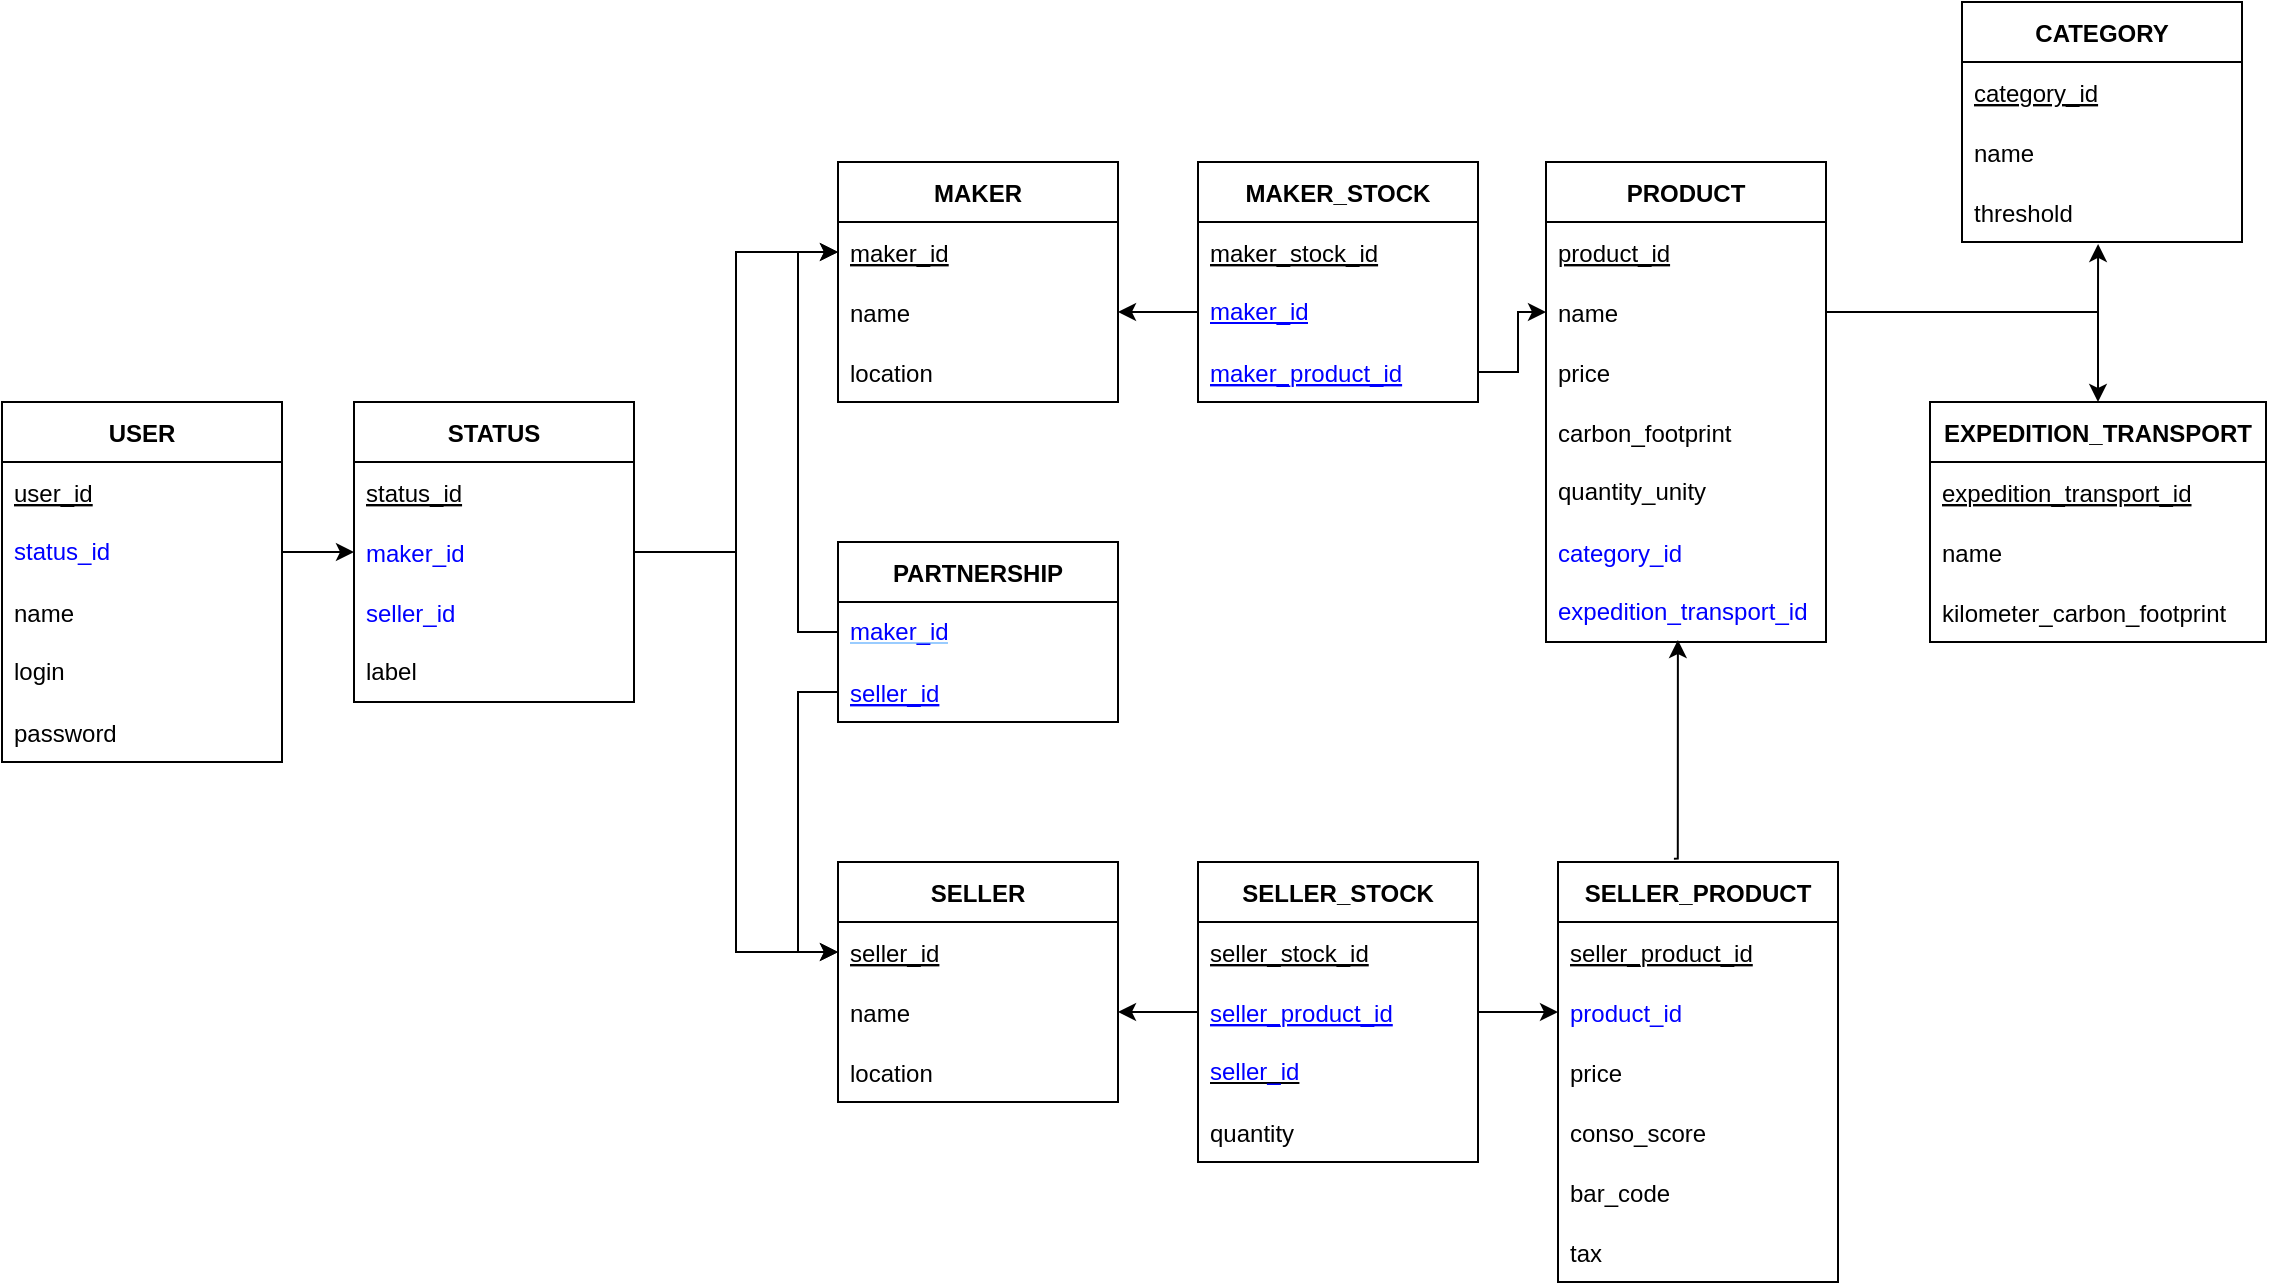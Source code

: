 <mxfile version="20.8.3" type="device" pages="2"><diagram id="e80RZ3EerNKfGy-aor2i" name="bdd"><mxGraphModel dx="2133" dy="836" grid="1" gridSize="10" guides="1" tooltips="1" connect="1" arrows="1" fold="1" page="1" pageScale="1" pageWidth="827" pageHeight="1169" math="0" shadow="0"><root><mxCell id="0"/><mxCell id="1" parent="0"/><mxCell id="RWyu7YpVY7A9vmyi3Nfw-1" value="SELLER" style="swimlane;fontStyle=1;childLayout=stackLayout;horizontal=1;startSize=30;horizontalStack=0;resizeParent=1;resizeParentMax=0;resizeLast=0;collapsible=1;marginBottom=0;" parent="1" vertex="1"><mxGeometry x="-80" y="590" width="140" height="120" as="geometry"><mxRectangle x="340" y="310" width="60" height="30" as="alternateBounds"/></mxGeometry></mxCell><mxCell id="RWyu7YpVY7A9vmyi3Nfw-2" value="seller_id" style="text;strokeColor=none;fillColor=none;align=left;verticalAlign=middle;spacingLeft=4;spacingRight=4;overflow=hidden;points=[[0,0.5],[1,0.5]];portConstraint=eastwest;rotatable=0;fontStyle=4" parent="RWyu7YpVY7A9vmyi3Nfw-1" vertex="1"><mxGeometry y="30" width="140" height="30" as="geometry"/></mxCell><mxCell id="RWyu7YpVY7A9vmyi3Nfw-3" value="name" style="text;strokeColor=none;fillColor=none;align=left;verticalAlign=middle;spacingLeft=4;spacingRight=4;overflow=hidden;points=[[0,0.5],[1,0.5]];portConstraint=eastwest;rotatable=0;" parent="RWyu7YpVY7A9vmyi3Nfw-1" vertex="1"><mxGeometry y="60" width="140" height="30" as="geometry"/></mxCell><mxCell id="RWyu7YpVY7A9vmyi3Nfw-4" value="location" style="text;strokeColor=none;fillColor=none;align=left;verticalAlign=middle;spacingLeft=4;spacingRight=4;overflow=hidden;points=[[0,0.5],[1,0.5]];portConstraint=eastwest;rotatable=0;" parent="RWyu7YpVY7A9vmyi3Nfw-1" vertex="1"><mxGeometry y="90" width="140" height="30" as="geometry"/></mxCell><mxCell id="RWyu7YpVY7A9vmyi3Nfw-6" value="MAKER" style="swimlane;fontStyle=1;childLayout=stackLayout;horizontal=1;startSize=30;horizontalStack=0;resizeParent=1;resizeParentMax=0;resizeLast=0;collapsible=1;marginBottom=0;" parent="1" vertex="1"><mxGeometry x="-80" y="240" width="140" height="120" as="geometry"><mxRectangle x="340" y="310" width="60" height="30" as="alternateBounds"/></mxGeometry></mxCell><mxCell id="RWyu7YpVY7A9vmyi3Nfw-7" value="maker_id" style="text;strokeColor=none;fillColor=none;align=left;verticalAlign=middle;spacingLeft=4;spacingRight=4;overflow=hidden;points=[[0,0.5],[1,0.5]];portConstraint=eastwest;rotatable=0;fontStyle=4" parent="RWyu7YpVY7A9vmyi3Nfw-6" vertex="1"><mxGeometry y="30" width="140" height="30" as="geometry"/></mxCell><mxCell id="RWyu7YpVY7A9vmyi3Nfw-8" value="name" style="text;strokeColor=none;fillColor=none;align=left;verticalAlign=middle;spacingLeft=4;spacingRight=4;overflow=hidden;points=[[0,0.5],[1,0.5]];portConstraint=eastwest;rotatable=0;" parent="RWyu7YpVY7A9vmyi3Nfw-6" vertex="1"><mxGeometry y="60" width="140" height="30" as="geometry"/></mxCell><mxCell id="RWyu7YpVY7A9vmyi3Nfw-9" value="location" style="text;strokeColor=none;fillColor=none;align=left;verticalAlign=middle;spacingLeft=4;spacingRight=4;overflow=hidden;points=[[0,0.5],[1,0.5]];portConstraint=eastwest;rotatable=0;" parent="RWyu7YpVY7A9vmyi3Nfw-6" vertex="1"><mxGeometry y="90" width="140" height="30" as="geometry"/></mxCell><mxCell id="RWyu7YpVY7A9vmyi3Nfw-11" value="SELLER_STOCK" style="swimlane;fontStyle=1;childLayout=stackLayout;horizontal=1;startSize=30;horizontalStack=0;resizeParent=1;resizeParentMax=0;resizeLast=0;collapsible=1;marginBottom=0;" parent="1" vertex="1"><mxGeometry x="100" y="590" width="140" height="150" as="geometry"><mxRectangle x="340" y="310" width="60" height="30" as="alternateBounds"/></mxGeometry></mxCell><mxCell id="RWyu7YpVY7A9vmyi3Nfw-12" value="seller_stock_id" style="text;strokeColor=none;fillColor=none;align=left;verticalAlign=middle;spacingLeft=4;spacingRight=4;overflow=hidden;points=[[0,0.5],[1,0.5]];portConstraint=eastwest;rotatable=0;fontStyle=4" parent="RWyu7YpVY7A9vmyi3Nfw-11" vertex="1"><mxGeometry y="30" width="140" height="30" as="geometry"/></mxCell><mxCell id="RWyu7YpVY7A9vmyi3Nfw-13" value="seller_product_id" style="text;strokeColor=none;fillColor=none;align=left;verticalAlign=middle;spacingLeft=4;spacingRight=4;overflow=hidden;points=[[0,0.5],[1,0.5]];portConstraint=eastwest;rotatable=0;fontColor=#0000FF;fontStyle=4" parent="RWyu7YpVY7A9vmyi3Nfw-11" vertex="1"><mxGeometry y="60" width="140" height="30" as="geometry"/></mxCell><mxCell id="Lx4Bh2GBRaXwI-jNvzFy-2" value="&lt;font color=&quot;#0000ff&quot;&gt;seller_id&lt;/font&gt;" style="text;strokeColor=none;fillColor=none;align=left;verticalAlign=middle;spacingLeft=4;spacingRight=4;overflow=hidden;points=[[0,0.5],[1,0.5]];portConstraint=eastwest;rotatable=0;whiteSpace=wrap;html=1;fontSize=12;fontColor=#000000;fontStyle=4" parent="RWyu7YpVY7A9vmyi3Nfw-11" vertex="1"><mxGeometry y="90" width="140" height="30" as="geometry"/></mxCell><mxCell id="RWyu7YpVY7A9vmyi3Nfw-29" value="quantity" style="text;strokeColor=none;fillColor=none;align=left;verticalAlign=middle;spacingLeft=4;spacingRight=4;overflow=hidden;points=[[0,0.5],[1,0.5]];portConstraint=eastwest;rotatable=0;" parent="RWyu7YpVY7A9vmyi3Nfw-11" vertex="1"><mxGeometry y="120" width="140" height="30" as="geometry"/></mxCell><mxCell id="RWyu7YpVY7A9vmyi3Nfw-17" value="PRODUCT" style="swimlane;fontStyle=1;childLayout=stackLayout;horizontal=1;startSize=30;horizontalStack=0;resizeParent=1;resizeParentMax=0;resizeLast=0;collapsible=1;marginBottom=0;" parent="1" vertex="1"><mxGeometry x="274" y="240" width="140" height="240" as="geometry"><mxRectangle x="340" y="310" width="60" height="30" as="alternateBounds"/></mxGeometry></mxCell><mxCell id="RWyu7YpVY7A9vmyi3Nfw-18" value="product_id" style="text;strokeColor=none;fillColor=none;align=left;verticalAlign=middle;spacingLeft=4;spacingRight=4;overflow=hidden;points=[[0,0.5],[1,0.5]];portConstraint=eastwest;rotatable=0;fontStyle=4" parent="RWyu7YpVY7A9vmyi3Nfw-17" vertex="1"><mxGeometry y="30" width="140" height="30" as="geometry"/></mxCell><mxCell id="RWyu7YpVY7A9vmyi3Nfw-19" value="name" style="text;strokeColor=none;fillColor=none;align=left;verticalAlign=middle;spacingLeft=4;spacingRight=4;overflow=hidden;points=[[0,0.5],[1,0.5]];portConstraint=eastwest;rotatable=0;" parent="RWyu7YpVY7A9vmyi3Nfw-17" vertex="1"><mxGeometry y="60" width="140" height="30" as="geometry"/></mxCell><mxCell id="RWyu7YpVY7A9vmyi3Nfw-20" value="price" style="text;strokeColor=none;fillColor=none;align=left;verticalAlign=middle;spacingLeft=4;spacingRight=4;overflow=hidden;points=[[0,0.5],[1,0.5]];portConstraint=eastwest;rotatable=0;" parent="RWyu7YpVY7A9vmyi3Nfw-17" vertex="1"><mxGeometry y="90" width="140" height="30" as="geometry"/></mxCell><mxCell id="RWyu7YpVY7A9vmyi3Nfw-66" value="carbon_footprint" style="text;strokeColor=none;fillColor=none;align=left;verticalAlign=middle;spacingLeft=4;spacingRight=4;overflow=hidden;points=[[0,0.5],[1,0.5]];portConstraint=eastwest;rotatable=0;" parent="RWyu7YpVY7A9vmyi3Nfw-17" vertex="1"><mxGeometry y="120" width="140" height="30" as="geometry"/></mxCell><mxCell id="cd4m0utpGMSA-oPTEl2G-20" value="&lt;font color=&quot;#000000&quot;&gt;quantity_unity&lt;/font&gt;" style="text;strokeColor=none;fillColor=none;align=left;verticalAlign=middle;spacingLeft=4;spacingRight=4;overflow=hidden;points=[[0,0.5],[1,0.5]];portConstraint=eastwest;rotatable=0;whiteSpace=wrap;html=1;fontColor=#0000FF;" parent="RWyu7YpVY7A9vmyi3Nfw-17" vertex="1"><mxGeometry y="150" width="140" height="30" as="geometry"/></mxCell><mxCell id="RWyu7YpVY7A9vmyi3Nfw-37" value="category_id" style="text;strokeColor=none;fillColor=none;align=left;verticalAlign=middle;spacingLeft=4;spacingRight=4;overflow=hidden;points=[[0,0.5],[1,0.5]];portConstraint=eastwest;rotatable=0;fontColor=#0000FF;" parent="RWyu7YpVY7A9vmyi3Nfw-17" vertex="1"><mxGeometry y="180" width="140" height="30" as="geometry"/></mxCell><mxCell id="cd4m0utpGMSA-oPTEl2G-2" value="expedition_transport_id" style="text;strokeColor=none;fillColor=none;align=left;verticalAlign=middle;spacingLeft=4;spacingRight=4;overflow=hidden;points=[[0,0.5],[1,0.5]];portConstraint=eastwest;rotatable=0;whiteSpace=wrap;html=1;fontColor=#0000FF;" parent="RWyu7YpVY7A9vmyi3Nfw-17" vertex="1"><mxGeometry y="210" width="140" height="30" as="geometry"/></mxCell><mxCell id="RWyu7YpVY7A9vmyi3Nfw-22" value="PARTNERSHIP" style="swimlane;fontStyle=1;childLayout=stackLayout;horizontal=1;startSize=30;horizontalStack=0;resizeParent=1;resizeParentMax=0;resizeLast=0;collapsible=1;marginBottom=0;" parent="1" vertex="1"><mxGeometry x="-80" y="430" width="140" height="90" as="geometry"><mxRectangle x="340" y="310" width="60" height="30" as="alternateBounds"/></mxGeometry></mxCell><mxCell id="RWyu7YpVY7A9vmyi3Nfw-24" value="&lt;font color=&quot;#0000ff&quot;&gt;maker_id&lt;/font&gt;" style="text;strokeColor=none;fillColor=none;align=left;verticalAlign=middle;spacingLeft=4;spacingRight=4;overflow=hidden;points=[[0,0.5],[1,0.5]];portConstraint=eastwest;rotatable=0;html=1;fontColor=#99CCFF;fontStyle=4" parent="RWyu7YpVY7A9vmyi3Nfw-22" vertex="1"><mxGeometry y="30" width="140" height="30" as="geometry"/></mxCell><mxCell id="RWyu7YpVY7A9vmyi3Nfw-25" value="seller_id" style="text;strokeColor=none;fillColor=none;align=left;verticalAlign=middle;spacingLeft=4;spacingRight=4;overflow=hidden;points=[[0,0.5],[1,0.5]];portConstraint=eastwest;rotatable=0;fontColor=#0000FF;fontStyle=4" parent="RWyu7YpVY7A9vmyi3Nfw-22" vertex="1"><mxGeometry y="60" width="140" height="30" as="geometry"/></mxCell><mxCell id="RWyu7YpVY7A9vmyi3Nfw-32" value="CATEGORY" style="swimlane;fontStyle=1;childLayout=stackLayout;horizontal=1;startSize=30;horizontalStack=0;resizeParent=1;resizeParentMax=0;resizeLast=0;collapsible=1;marginBottom=0;" parent="1" vertex="1"><mxGeometry x="482" y="160" width="140" height="120" as="geometry"><mxRectangle x="340" y="310" width="60" height="30" as="alternateBounds"/></mxGeometry></mxCell><mxCell id="RWyu7YpVY7A9vmyi3Nfw-33" value="category_id" style="text;strokeColor=none;fillColor=none;align=left;verticalAlign=middle;spacingLeft=4;spacingRight=4;overflow=hidden;points=[[0,0.5],[1,0.5]];portConstraint=eastwest;rotatable=0;fontStyle=4" parent="RWyu7YpVY7A9vmyi3Nfw-32" vertex="1"><mxGeometry y="30" width="140" height="30" as="geometry"/></mxCell><mxCell id="RWyu7YpVY7A9vmyi3Nfw-34" value="name" style="text;strokeColor=none;fillColor=none;align=left;verticalAlign=middle;spacingLeft=4;spacingRight=4;overflow=hidden;points=[[0,0.5],[1,0.5]];portConstraint=eastwest;rotatable=0;" parent="RWyu7YpVY7A9vmyi3Nfw-32" vertex="1"><mxGeometry y="60" width="140" height="30" as="geometry"/></mxCell><mxCell id="RWyu7YpVY7A9vmyi3Nfw-35" value="threshold" style="text;strokeColor=none;fillColor=none;align=left;verticalAlign=middle;spacingLeft=4;spacingRight=4;overflow=hidden;points=[[0,0.5],[1,0.5]];portConstraint=eastwest;rotatable=0;" parent="RWyu7YpVY7A9vmyi3Nfw-32" vertex="1"><mxGeometry y="90" width="140" height="30" as="geometry"/></mxCell><mxCell id="RWyu7YpVY7A9vmyi3Nfw-44" style="edgeStyle=orthogonalEdgeStyle;rounded=0;orthogonalLoop=1;jettySize=auto;html=1;entryX=0;entryY=0.5;entryDx=0;entryDy=0;" parent="1" source="RWyu7YpVY7A9vmyi3Nfw-24" target="RWyu7YpVY7A9vmyi3Nfw-7" edge="1"><mxGeometry relative="1" as="geometry"/></mxCell><mxCell id="RWyu7YpVY7A9vmyi3Nfw-45" style="edgeStyle=orthogonalEdgeStyle;rounded=0;orthogonalLoop=1;jettySize=auto;html=1;entryX=0;entryY=0.5;entryDx=0;entryDy=0;" parent="1" source="RWyu7YpVY7A9vmyi3Nfw-25" target="RWyu7YpVY7A9vmyi3Nfw-2" edge="1"><mxGeometry relative="1" as="geometry"/></mxCell><mxCell id="cd4m0utpGMSA-oPTEl2G-19" style="edgeStyle=orthogonalEdgeStyle;rounded=0;orthogonalLoop=1;jettySize=auto;html=1;entryX=0.471;entryY=0.967;entryDx=0;entryDy=0;entryPerimeter=0;fontColor=#0000FF;exitX=0.414;exitY=-0.008;exitDx=0;exitDy=0;exitPerimeter=0;" parent="1" source="RWyu7YpVY7A9vmyi3Nfw-46" target="cd4m0utpGMSA-oPTEl2G-2" edge="1"><mxGeometry relative="1" as="geometry"><Array as="points"><mxPoint x="340" y="588"/></Array></mxGeometry></mxCell><mxCell id="RWyu7YpVY7A9vmyi3Nfw-46" value="SELLER_PRODUCT" style="swimlane;fontStyle=1;childLayout=stackLayout;horizontal=1;startSize=30;horizontalStack=0;resizeParent=1;resizeParentMax=0;resizeLast=0;collapsible=1;marginBottom=0;" parent="1" vertex="1"><mxGeometry x="280" y="590" width="140" height="210" as="geometry"><mxRectangle x="340" y="310" width="60" height="30" as="alternateBounds"/></mxGeometry></mxCell><mxCell id="RWyu7YpVY7A9vmyi3Nfw-47" value="seller_product_id" style="text;strokeColor=none;fillColor=none;align=left;verticalAlign=middle;spacingLeft=4;spacingRight=4;overflow=hidden;points=[[0,0.5],[1,0.5]];portConstraint=eastwest;rotatable=0;fontStyle=4" parent="RWyu7YpVY7A9vmyi3Nfw-46" vertex="1"><mxGeometry y="30" width="140" height="30" as="geometry"/></mxCell><mxCell id="RWyu7YpVY7A9vmyi3Nfw-48" value="product_id" style="text;strokeColor=none;fillColor=none;align=left;verticalAlign=middle;spacingLeft=4;spacingRight=4;overflow=hidden;points=[[0,0.5],[1,0.5]];portConstraint=eastwest;rotatable=0;fontColor=#0000FF;" parent="RWyu7YpVY7A9vmyi3Nfw-46" vertex="1"><mxGeometry y="60" width="140" height="30" as="geometry"/></mxCell><mxCell id="RWyu7YpVY7A9vmyi3Nfw-49" value="price" style="text;strokeColor=none;fillColor=none;align=left;verticalAlign=middle;spacingLeft=4;spacingRight=4;overflow=hidden;points=[[0,0.5],[1,0.5]];portConstraint=eastwest;rotatable=0;" parent="RWyu7YpVY7A9vmyi3Nfw-46" vertex="1"><mxGeometry y="90" width="140" height="30" as="geometry"/></mxCell><mxCell id="RWyu7YpVY7A9vmyi3Nfw-50" value="conso_score" style="text;strokeColor=none;fillColor=none;align=left;verticalAlign=middle;spacingLeft=4;spacingRight=4;overflow=hidden;points=[[0,0.5],[1,0.5]];portConstraint=eastwest;rotatable=0;" parent="RWyu7YpVY7A9vmyi3Nfw-46" vertex="1"><mxGeometry y="120" width="140" height="30" as="geometry"/></mxCell><mxCell id="RWyu7YpVY7A9vmyi3Nfw-77" value="bar_code" style="text;strokeColor=none;fillColor=none;align=left;verticalAlign=middle;spacingLeft=4;spacingRight=4;overflow=hidden;points=[[0,0.5],[1,0.5]];portConstraint=eastwest;rotatable=0;" parent="RWyu7YpVY7A9vmyi3Nfw-46" vertex="1"><mxGeometry y="150" width="140" height="30" as="geometry"/></mxCell><mxCell id="RWyu7YpVY7A9vmyi3Nfw-51" value="tax" style="text;strokeColor=none;fillColor=none;align=left;verticalAlign=middle;spacingLeft=4;spacingRight=4;overflow=hidden;points=[[0,0.5],[1,0.5]];portConstraint=eastwest;rotatable=0;" parent="RWyu7YpVY7A9vmyi3Nfw-46" vertex="1"><mxGeometry y="180" width="140" height="30" as="geometry"/></mxCell><mxCell id="RWyu7YpVY7A9vmyi3Nfw-55" style="edgeStyle=orthogonalEdgeStyle;rounded=0;orthogonalLoop=1;jettySize=auto;html=1;entryX=0;entryY=0.5;entryDx=0;entryDy=0;" parent="1" source="RWyu7YpVY7A9vmyi3Nfw-13" target="RWyu7YpVY7A9vmyi3Nfw-48" edge="1"><mxGeometry relative="1" as="geometry"/></mxCell><mxCell id="RWyu7YpVY7A9vmyi3Nfw-65" style="edgeStyle=orthogonalEdgeStyle;rounded=0;orthogonalLoop=1;jettySize=auto;html=1;entryX=0.486;entryY=1.033;entryDx=0;entryDy=0;entryPerimeter=0;" parent="1" source="RWyu7YpVY7A9vmyi3Nfw-19" target="RWyu7YpVY7A9vmyi3Nfw-35" edge="1"><mxGeometry relative="1" as="geometry"/></mxCell><mxCell id="RWyu7YpVY7A9vmyi3Nfw-67" value="EXPEDITION_TRANSPORT" style="swimlane;fontStyle=1;childLayout=stackLayout;horizontal=1;startSize=30;horizontalStack=0;resizeParent=1;resizeParentMax=0;resizeLast=0;collapsible=1;marginBottom=0;" parent="1" vertex="1"><mxGeometry x="466" y="360" width="168" height="120" as="geometry"><mxRectangle x="340" y="310" width="60" height="30" as="alternateBounds"/></mxGeometry></mxCell><mxCell id="RWyu7YpVY7A9vmyi3Nfw-68" value="expedition_transport_id" style="text;strokeColor=none;fillColor=none;align=left;verticalAlign=middle;spacingLeft=4;spacingRight=4;overflow=hidden;points=[[0,0.5],[1,0.5]];portConstraint=eastwest;rotatable=0;fontStyle=4" parent="RWyu7YpVY7A9vmyi3Nfw-67" vertex="1"><mxGeometry y="30" width="168" height="30" as="geometry"/></mxCell><mxCell id="RWyu7YpVY7A9vmyi3Nfw-69" value="name" style="text;strokeColor=none;fillColor=none;align=left;verticalAlign=middle;spacingLeft=4;spacingRight=4;overflow=hidden;points=[[0,0.5],[1,0.5]];portConstraint=eastwest;rotatable=0;" parent="RWyu7YpVY7A9vmyi3Nfw-67" vertex="1"><mxGeometry y="60" width="168" height="30" as="geometry"/></mxCell><mxCell id="RWyu7YpVY7A9vmyi3Nfw-70" value="kilometer_carbon_footprint" style="text;strokeColor=none;fillColor=none;align=left;verticalAlign=middle;spacingLeft=4;spacingRight=4;overflow=hidden;points=[[0,0.5],[1,0.5]];portConstraint=eastwest;rotatable=0;" parent="RWyu7YpVY7A9vmyi3Nfw-67" vertex="1"><mxGeometry y="90" width="168" height="30" as="geometry"/></mxCell><mxCell id="RWyu7YpVY7A9vmyi3Nfw-76" style="edgeStyle=orthogonalEdgeStyle;rounded=0;orthogonalLoop=1;jettySize=auto;html=1;entryX=0.5;entryY=0;entryDx=0;entryDy=0;" parent="1" source="RWyu7YpVY7A9vmyi3Nfw-19" target="RWyu7YpVY7A9vmyi3Nfw-67" edge="1"><mxGeometry relative="1" as="geometry"/></mxCell><mxCell id="yV2CND0uB4TFiafIl4Ve-1" value="USER" style="swimlane;fontStyle=1;childLayout=stackLayout;horizontal=1;startSize=30;horizontalStack=0;resizeParent=1;resizeParentMax=0;resizeLast=0;collapsible=1;marginBottom=0;" parent="1" vertex="1"><mxGeometry x="-498" y="360" width="140" height="180" as="geometry"><mxRectangle x="340" y="310" width="60" height="30" as="alternateBounds"/></mxGeometry></mxCell><mxCell id="yV2CND0uB4TFiafIl4Ve-2" value="user_id" style="text;strokeColor=none;fillColor=none;align=left;verticalAlign=middle;spacingLeft=4;spacingRight=4;overflow=hidden;points=[[0,0.5],[1,0.5]];portConstraint=eastwest;rotatable=0;fontStyle=4" parent="yV2CND0uB4TFiafIl4Ve-1" vertex="1"><mxGeometry y="30" width="140" height="30" as="geometry"/></mxCell><mxCell id="Lx4Bh2GBRaXwI-jNvzFy-3" value="status_id" style="text;strokeColor=none;fillColor=none;align=left;verticalAlign=middle;spacingLeft=4;spacingRight=4;overflow=hidden;points=[[0,0.5],[1,0.5]];portConstraint=eastwest;rotatable=0;whiteSpace=wrap;html=1;fontSize=12;fontColor=#0000FF;" parent="yV2CND0uB4TFiafIl4Ve-1" vertex="1"><mxGeometry y="60" width="140" height="30" as="geometry"/></mxCell><mxCell id="yV2CND0uB4TFiafIl4Ve-3" value="name" style="text;strokeColor=none;fillColor=none;align=left;verticalAlign=middle;spacingLeft=4;spacingRight=4;overflow=hidden;points=[[0,0.5],[1,0.5]];portConstraint=eastwest;rotatable=0;" parent="yV2CND0uB4TFiafIl4Ve-1" vertex="1"><mxGeometry y="90" width="140" height="30" as="geometry"/></mxCell><mxCell id="IJAyKQFCwQ8I53RAKKj4-2" value="login" style="text;strokeColor=none;fillColor=none;align=left;verticalAlign=middle;spacingLeft=4;spacingRight=4;overflow=hidden;points=[[0,0.5],[1,0.5]];portConstraint=eastwest;rotatable=0;whiteSpace=wrap;html=1;fontSize=12;fontColor=#000000;" parent="yV2CND0uB4TFiafIl4Ve-1" vertex="1"><mxGeometry y="120" width="140" height="30" as="geometry"/></mxCell><mxCell id="yV2CND0uB4TFiafIl4Ve-4" value="password" style="text;strokeColor=none;fillColor=none;align=left;verticalAlign=middle;spacingLeft=4;spacingRight=4;overflow=hidden;points=[[0,0.5],[1,0.5]];portConstraint=eastwest;rotatable=0;" parent="yV2CND0uB4TFiafIl4Ve-1" vertex="1"><mxGeometry y="150" width="140" height="30" as="geometry"/></mxCell><mxCell id="yV2CND0uB4TFiafIl4Ve-8" value="STATUS" style="swimlane;fontStyle=1;childLayout=stackLayout;horizontal=1;startSize=30;horizontalStack=0;resizeParent=1;resizeParentMax=0;resizeLast=0;collapsible=1;marginBottom=0;" parent="1" vertex="1"><mxGeometry x="-322" y="360" width="140" height="150" as="geometry"><mxRectangle x="340" y="310" width="60" height="30" as="alternateBounds"/></mxGeometry></mxCell><mxCell id="yV2CND0uB4TFiafIl4Ve-9" value="status_id" style="text;strokeColor=none;fillColor=none;align=left;verticalAlign=middle;spacingLeft=4;spacingRight=4;overflow=hidden;points=[[0,0.5],[1,0.5]];portConstraint=eastwest;rotatable=0;fontStyle=4" parent="yV2CND0uB4TFiafIl4Ve-8" vertex="1"><mxGeometry y="30" width="140" height="30" as="geometry"/></mxCell><mxCell id="yV2CND0uB4TFiafIl4Ve-10" value="maker_id" style="text;strokeColor=none;fillColor=none;align=left;verticalAlign=middle;spacingLeft=4;spacingRight=4;overflow=hidden;points=[[0,0.5],[1,0.5]];portConstraint=eastwest;rotatable=0;fontColor=#0000FF;" parent="yV2CND0uB4TFiafIl4Ve-8" vertex="1"><mxGeometry y="60" width="140" height="30" as="geometry"/></mxCell><mxCell id="yV2CND0uB4TFiafIl4Ve-11" value="seller_id" style="text;strokeColor=none;fillColor=none;align=left;verticalAlign=middle;spacingLeft=4;spacingRight=4;overflow=hidden;points=[[0,0.5],[1,0.5]];portConstraint=eastwest;rotatable=0;fontColor=#0000FF;" parent="yV2CND0uB4TFiafIl4Ve-8" vertex="1"><mxGeometry y="90" width="140" height="30" as="geometry"/></mxCell><mxCell id="Lx4Bh2GBRaXwI-jNvzFy-1" value="label" style="text;strokeColor=none;fillColor=none;align=left;verticalAlign=middle;spacingLeft=4;spacingRight=4;overflow=hidden;points=[[0,0.5],[1,0.5]];portConstraint=eastwest;rotatable=0;whiteSpace=wrap;html=1;fontSize=12;fontColor=#000000;" parent="yV2CND0uB4TFiafIl4Ve-8" vertex="1"><mxGeometry y="120" width="140" height="30" as="geometry"/></mxCell><mxCell id="yV2CND0uB4TFiafIl4Ve-14" style="edgeStyle=orthogonalEdgeStyle;rounded=0;orthogonalLoop=1;jettySize=auto;html=1;entryX=0;entryY=0.5;entryDx=0;entryDy=0;fontSize=12;fontColor=#000000;" parent="1" source="yV2CND0uB4TFiafIl4Ve-10" target="RWyu7YpVY7A9vmyi3Nfw-7" edge="1"><mxGeometry relative="1" as="geometry"/></mxCell><mxCell id="yV2CND0uB4TFiafIl4Ve-15" style="edgeStyle=orthogonalEdgeStyle;rounded=0;orthogonalLoop=1;jettySize=auto;html=1;entryX=0;entryY=0.5;entryDx=0;entryDy=0;fontSize=12;fontColor=#000000;" parent="1" source="yV2CND0uB4TFiafIl4Ve-10" target="RWyu7YpVY7A9vmyi3Nfw-2" edge="1"><mxGeometry relative="1" as="geometry"/></mxCell><mxCell id="Lx4Bh2GBRaXwI-jNvzFy-4" style="edgeStyle=orthogonalEdgeStyle;rounded=0;orthogonalLoop=1;jettySize=auto;html=1;entryX=0;entryY=0.5;entryDx=0;entryDy=0;fontSize=12;fontColor=#0000FF;" parent="1" source="Lx4Bh2GBRaXwI-jNvzFy-3" target="yV2CND0uB4TFiafIl4Ve-10" edge="1"><mxGeometry relative="1" as="geometry"/></mxCell><mxCell id="yl_PNYS9jS2WnDZ1BlXl-2" value="MAKER_STOCK" style="swimlane;fontStyle=1;childLayout=stackLayout;horizontal=1;startSize=30;horizontalStack=0;resizeParent=1;resizeParentMax=0;resizeLast=0;collapsible=1;marginBottom=0;" vertex="1" parent="1"><mxGeometry x="100" y="240" width="140" height="120" as="geometry"><mxRectangle x="340" y="310" width="60" height="30" as="alternateBounds"/></mxGeometry></mxCell><mxCell id="yl_PNYS9jS2WnDZ1BlXl-3" value="maker_stock_id" style="text;strokeColor=none;fillColor=none;align=left;verticalAlign=middle;spacingLeft=4;spacingRight=4;overflow=hidden;points=[[0,0.5],[1,0.5]];portConstraint=eastwest;rotatable=0;fontStyle=4" vertex="1" parent="yl_PNYS9jS2WnDZ1BlXl-2"><mxGeometry y="30" width="140" height="30" as="geometry"/></mxCell><mxCell id="yl_PNYS9jS2WnDZ1BlXl-8" value="maker_id" style="text;strokeColor=none;fillColor=none;align=left;verticalAlign=middle;spacingLeft=4;spacingRight=4;overflow=hidden;points=[[0,0.5],[1,0.5]];portConstraint=eastwest;rotatable=0;whiteSpace=wrap;html=1;fontStyle=4;fontColor=#0000FF;" vertex="1" parent="yl_PNYS9jS2WnDZ1BlXl-2"><mxGeometry y="60" width="140" height="30" as="geometry"/></mxCell><mxCell id="yl_PNYS9jS2WnDZ1BlXl-4" value="maker_product_id" style="text;strokeColor=none;fillColor=none;align=left;verticalAlign=middle;spacingLeft=4;spacingRight=4;overflow=hidden;points=[[0,0.5],[1,0.5]];portConstraint=eastwest;rotatable=0;fontColor=#0000FF;fontStyle=4" vertex="1" parent="yl_PNYS9jS2WnDZ1BlXl-2"><mxGeometry y="90" width="140" height="30" as="geometry"/></mxCell><mxCell id="yl_PNYS9jS2WnDZ1BlXl-7" style="edgeStyle=orthogonalEdgeStyle;rounded=0;orthogonalLoop=1;jettySize=auto;html=1;entryX=0;entryY=0.5;entryDx=0;entryDy=0;" edge="1" parent="1" source="yl_PNYS9jS2WnDZ1BlXl-4" target="RWyu7YpVY7A9vmyi3Nfw-19"><mxGeometry relative="1" as="geometry"/></mxCell><mxCell id="yl_PNYS9jS2WnDZ1BlXl-9" style="edgeStyle=orthogonalEdgeStyle;rounded=0;orthogonalLoop=1;jettySize=auto;html=1;entryX=1;entryY=0.5;entryDx=0;entryDy=0;fontColor=#0000FF;" edge="1" parent="1" source="yl_PNYS9jS2WnDZ1BlXl-8" target="RWyu7YpVY7A9vmyi3Nfw-8"><mxGeometry relative="1" as="geometry"/></mxCell><mxCell id="yl_PNYS9jS2WnDZ1BlXl-10" style="edgeStyle=orthogonalEdgeStyle;rounded=0;orthogonalLoop=1;jettySize=auto;html=1;entryX=1;entryY=0.5;entryDx=0;entryDy=0;fontColor=#0000FF;" edge="1" parent="1" source="RWyu7YpVY7A9vmyi3Nfw-13" target="RWyu7YpVY7A9vmyi3Nfw-3"><mxGeometry relative="1" as="geometry"/></mxCell></root></mxGraphModel></diagram><diagram id="UJ_A7hFSLzwOWo19uoyq" name="archi-logiciel"><mxGraphModel dx="1306" dy="836" grid="1" gridSize="10" guides="1" tooltips="1" connect="1" arrows="1" fold="1" page="1" pageScale="1" pageWidth="827" pageHeight="1169" math="0" shadow="0"><root><mxCell id="0"/><mxCell id="1" parent="0"/><mxCell id="sBMQlbWweaWUeHbSweWA-16" style="edgeStyle=orthogonalEdgeStyle;rounded=0;orthogonalLoop=1;jettySize=auto;html=1;entryX=0;entryY=0.5;entryDx=0;entryDy=0;entryPerimeter=0;fontSize=21;fontColor=#000000;" parent="1" source="sBMQlbWweaWUeHbSweWA-3" target="sBMQlbWweaWUeHbSweWA-4" edge="1"><mxGeometry relative="1" as="geometry"/></mxCell><mxCell id="sBMQlbWweaWUeHbSweWA-3" value="&lt;font style=&quot;font-size: 21px;&quot;&gt;conso-score-backoffice&lt;/font&gt;" style="rounded=0;whiteSpace=wrap;html=1;fontColor=#000000;" parent="1" vertex="1"><mxGeometry x="320" y="200" width="216" height="80" as="geometry"/></mxCell><mxCell id="sBMQlbWweaWUeHbSweWA-4" value="&lt;font style=&quot;font-size: 21px;&quot;&gt;BDD&lt;/font&gt;" style="shape=cylinder3;whiteSpace=wrap;html=1;boundedLbl=1;backgroundOutline=1;size=15;fontColor=#000000;" parent="1" vertex="1"><mxGeometry x="680" y="280" width="60" height="80" as="geometry"/></mxCell><mxCell id="sBMQlbWweaWUeHbSweWA-20" style="edgeStyle=orthogonalEdgeStyle;rounded=0;orthogonalLoop=1;jettySize=auto;html=1;entryX=0;entryY=0.5;entryDx=0;entryDy=0;fontSize=21;fontColor=#000000;" parent="1" source="sBMQlbWweaWUeHbSweWA-8" target="sBMQlbWweaWUeHbSweWA-3" edge="1"><mxGeometry relative="1" as="geometry"/></mxCell><mxCell id="-QWCtl1MAWnm3zO0Cem5-2" style="edgeStyle=orthogonalEdgeStyle;rounded=0;orthogonalLoop=1;jettySize=auto;html=1;entryX=0;entryY=0.5;entryDx=0;entryDy=0;fontSize=12;fontColor=#000000;" parent="1" source="sBMQlbWweaWUeHbSweWA-8" target="-QWCtl1MAWnm3zO0Cem5-1" edge="1"><mxGeometry relative="1" as="geometry"/></mxCell><mxCell id="sBMQlbWweaWUeHbSweWA-8" value="&lt;font style=&quot;font-size: 21px;&quot;&gt;Web app&lt;/font&gt;" style="verticalLabelPosition=bottom;html=1;verticalAlign=top;align=center;strokeColor=none;fillColor=#000000;shape=mxgraph.azure.computer;pointerEvents=1;fontColor=#000000;" parent="1" vertex="1"><mxGeometry x="17.39" y="400" width="122.22" height="110" as="geometry"/></mxCell><mxCell id="sBMQlbWweaWUeHbSweWA-14" value="" style="group" parent="1" vertex="1" connectable="0"><mxGeometry x="62.61" y="142" width="77.0" height="153" as="geometry"/></mxCell><mxCell id="sBMQlbWweaWUeHbSweWA-9" value="" style="verticalLabelPosition=bottom;html=1;verticalAlign=top;align=center;strokeColor=none;fillColor=#000000;shape=mxgraph.azure.mobile;pointerEvents=1;fontColor=#000000;" parent="sBMQlbWweaWUeHbSweWA-14" vertex="1"><mxGeometry width="77" height="110" as="geometry"/></mxCell><mxCell id="sBMQlbWweaWUeHbSweWA-12" value="Mobile app" style="text;html=1;strokeColor=none;fillColor=none;align=center;verticalAlign=middle;whiteSpace=wrap;rounded=0;fontSize=21;fontColor=#000000;" parent="sBMQlbWweaWUeHbSweWA-14" vertex="1"><mxGeometry x="8.5" y="123" width="60" height="30" as="geometry"/></mxCell><mxCell id="sBMQlbWweaWUeHbSweWA-17" style="edgeStyle=orthogonalEdgeStyle;rounded=0;orthogonalLoop=1;jettySize=auto;html=1;entryX=0;entryY=0.5;entryDx=0;entryDy=0;fontSize=21;fontColor=#000000;" parent="1" source="sBMQlbWweaWUeHbSweWA-9" target="sBMQlbWweaWUeHbSweWA-3" edge="1"><mxGeometry relative="1" as="geometry"/></mxCell><mxCell id="-QWCtl1MAWnm3zO0Cem5-4" style="edgeStyle=orthogonalEdgeStyle;rounded=0;orthogonalLoop=1;jettySize=auto;html=1;entryX=0;entryY=0.5;entryDx=0;entryDy=0;entryPerimeter=0;fontSize=12;fontColor=#000000;" parent="1" source="-QWCtl1MAWnm3zO0Cem5-1" target="sBMQlbWweaWUeHbSweWA-4" edge="1"><mxGeometry relative="1" as="geometry"/></mxCell><mxCell id="-QWCtl1MAWnm3zO0Cem5-1" value="&lt;font style=&quot;font-size: 21px;&quot;&gt;UserManager&lt;/font&gt;" style="rounded=0;whiteSpace=wrap;html=1;fontColor=#000000;" parent="1" vertex="1"><mxGeometry x="320" y="340" width="216" height="80" as="geometry"/></mxCell><mxCell id="-QWCtl1MAWnm3zO0Cem5-3" style="edgeStyle=orthogonalEdgeStyle;rounded=0;orthogonalLoop=1;jettySize=auto;html=1;entryX=0;entryY=0.5;entryDx=0;entryDy=0;fontSize=12;fontColor=#000000;" parent="1" source="sBMQlbWweaWUeHbSweWA-9" target="sBMQlbWweaWUeHbSweWA-3" edge="1"><mxGeometry relative="1" as="geometry"/></mxCell></root></mxGraphModel></diagram></mxfile>